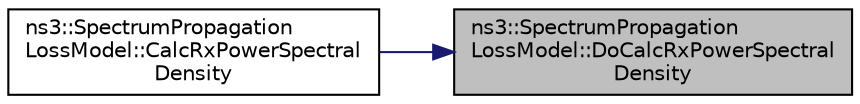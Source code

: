 digraph "ns3::SpectrumPropagationLossModel::DoCalcRxPowerSpectralDensity"
{
 // LATEX_PDF_SIZE
  edge [fontname="Helvetica",fontsize="10",labelfontname="Helvetica",labelfontsize="10"];
  node [fontname="Helvetica",fontsize="10",shape=record];
  rankdir="RL";
  Node1 [label="ns3::SpectrumPropagation\lLossModel::DoCalcRxPowerSpectral\lDensity",height=0.2,width=0.4,color="black", fillcolor="grey75", style="filled", fontcolor="black",tooltip=" "];
  Node1 -> Node2 [dir="back",color="midnightblue",fontsize="10",style="solid",fontname="Helvetica"];
  Node2 [label="ns3::SpectrumPropagation\lLossModel::CalcRxPowerSpectral\lDensity",height=0.2,width=0.4,color="black", fillcolor="white", style="filled",URL="$classns3_1_1_spectrum_propagation_loss_model.html#af03798ebdae3af29c04122b8cbe87c57",tooltip="This method is to be called to calculate."];
}
